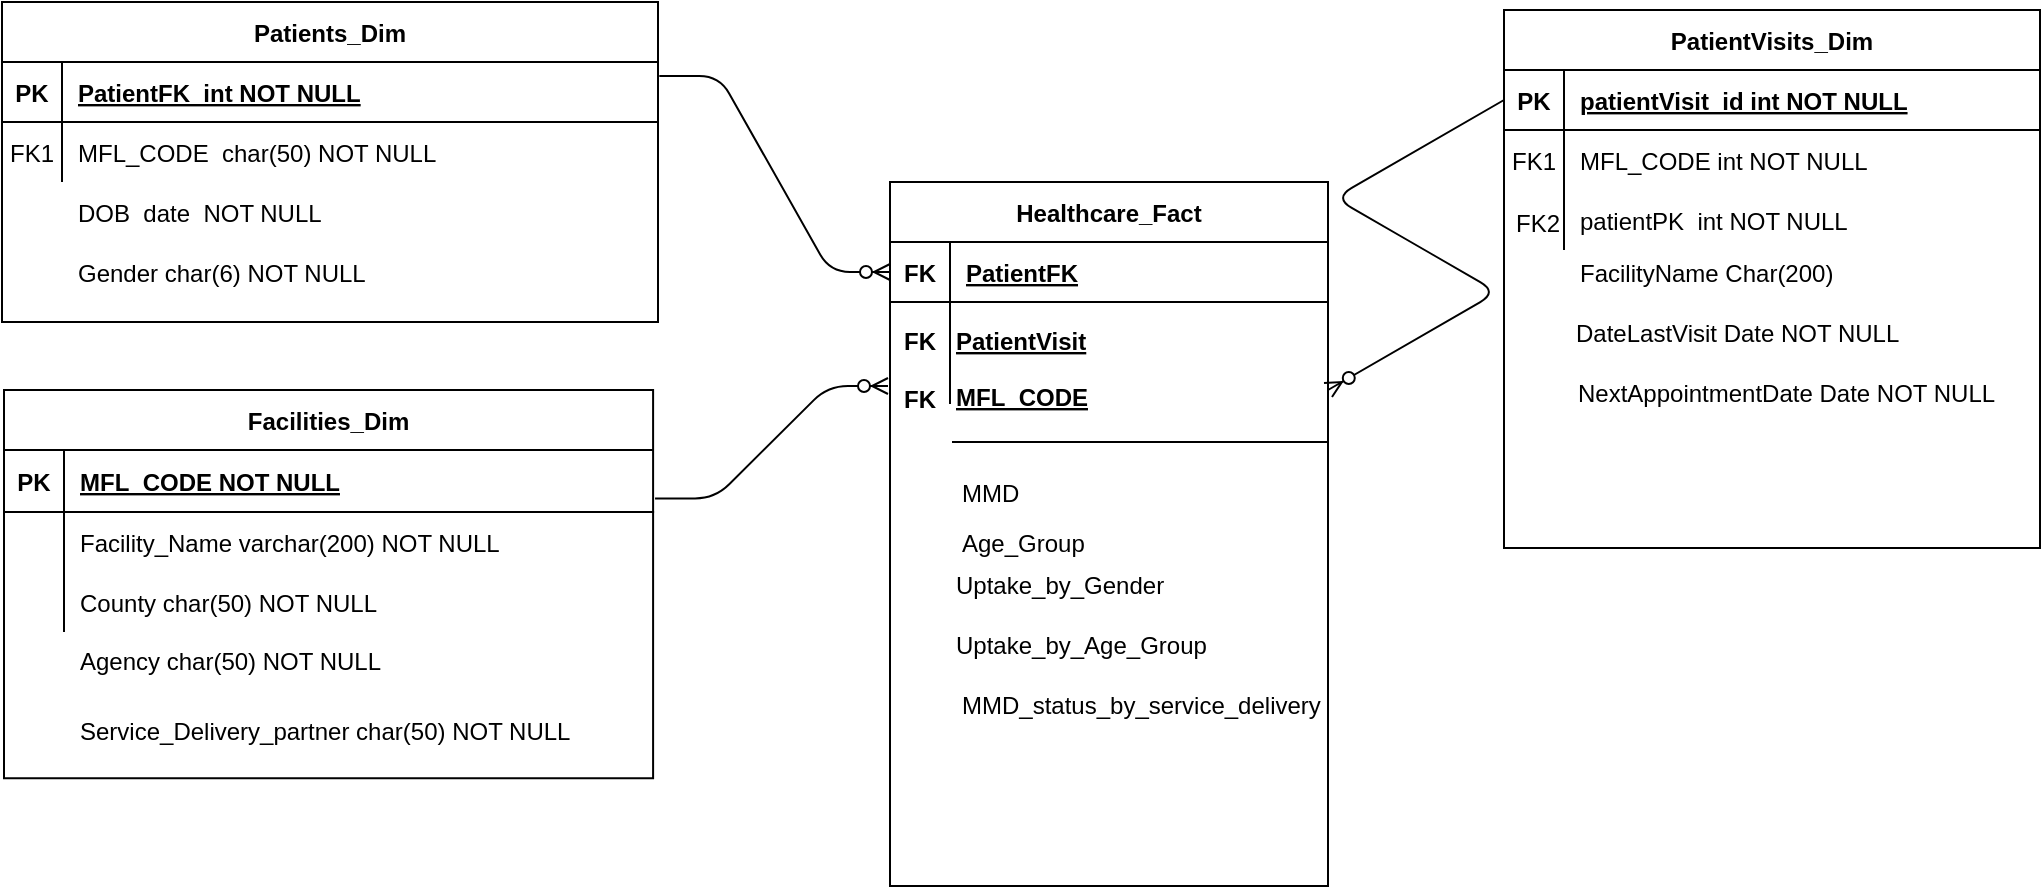 <mxfile version="14.9.8" type="github">
  <diagram id="R2lEEEUBdFMjLlhIrx00" name="Page-1">
    <mxGraphModel dx="1038" dy="547" grid="0" gridSize="10" guides="1" tooltips="1" connect="1" arrows="1" fold="1" page="1" pageScale="1" pageWidth="850" pageHeight="1100" math="0" shadow="0" extFonts="Permanent Marker^https://fonts.googleapis.com/css?family=Permanent+Marker">
      <root>
        <mxCell id="0" />
        <mxCell id="1" parent="0" />
        <mxCell id="C-vyLk0tnHw3VtMMgP7b-2" value="Facilities_Dim" style="shape=table;startSize=30;container=1;collapsible=1;childLayout=tableLayout;fixedRows=1;rowLines=0;fontStyle=1;align=center;resizeLast=1;" parent="1" vertex="1">
          <mxGeometry x="15" y="224" width="324.55" height="194.15" as="geometry" />
        </mxCell>
        <mxCell id="C-vyLk0tnHw3VtMMgP7b-3" value="" style="shape=partialRectangle;collapsible=0;dropTarget=0;pointerEvents=0;fillColor=none;points=[[0,0.5],[1,0.5]];portConstraint=eastwest;top=0;left=0;right=0;bottom=1;" parent="C-vyLk0tnHw3VtMMgP7b-2" vertex="1">
          <mxGeometry y="30" width="324.55" height="31" as="geometry" />
        </mxCell>
        <mxCell id="C-vyLk0tnHw3VtMMgP7b-4" value="PK" style="shape=partialRectangle;overflow=hidden;connectable=0;fillColor=none;top=0;left=0;bottom=0;right=0;fontStyle=1;" parent="C-vyLk0tnHw3VtMMgP7b-3" vertex="1">
          <mxGeometry width="30" height="31" as="geometry" />
        </mxCell>
        <mxCell id="C-vyLk0tnHw3VtMMgP7b-5" value="MFL_CODE NOT NULL " style="shape=partialRectangle;overflow=hidden;connectable=0;fillColor=none;top=0;left=0;bottom=0;right=0;align=left;spacingLeft=6;fontStyle=5;" parent="C-vyLk0tnHw3VtMMgP7b-3" vertex="1">
          <mxGeometry x="30" width="294.55" height="31" as="geometry" />
        </mxCell>
        <mxCell id="C-vyLk0tnHw3VtMMgP7b-6" value="" style="shape=partialRectangle;collapsible=0;dropTarget=0;pointerEvents=0;fillColor=none;points=[[0,0.5],[1,0.5]];portConstraint=eastwest;top=0;left=0;right=0;bottom=0;" parent="C-vyLk0tnHw3VtMMgP7b-2" vertex="1">
          <mxGeometry y="61" width="324.55" height="30" as="geometry" />
        </mxCell>
        <mxCell id="C-vyLk0tnHw3VtMMgP7b-7" value="" style="shape=partialRectangle;overflow=hidden;connectable=0;fillColor=none;top=0;left=0;bottom=0;right=0;" parent="C-vyLk0tnHw3VtMMgP7b-6" vertex="1">
          <mxGeometry width="30" height="30" as="geometry" />
        </mxCell>
        <mxCell id="C-vyLk0tnHw3VtMMgP7b-8" value="Facility_Name varchar(200) NOT NULL" style="shape=partialRectangle;overflow=hidden;connectable=0;fillColor=none;top=0;left=0;bottom=0;right=0;align=left;spacingLeft=6;" parent="C-vyLk0tnHw3VtMMgP7b-6" vertex="1">
          <mxGeometry x="30" width="294.55" height="30" as="geometry" />
        </mxCell>
        <mxCell id="C-vyLk0tnHw3VtMMgP7b-9" value="" style="shape=partialRectangle;collapsible=0;dropTarget=0;pointerEvents=0;fillColor=none;points=[[0,0.5],[1,0.5]];portConstraint=eastwest;top=0;left=0;right=0;bottom=0;" parent="C-vyLk0tnHw3VtMMgP7b-2" vertex="1">
          <mxGeometry y="91" width="324.55" height="30" as="geometry" />
        </mxCell>
        <mxCell id="C-vyLk0tnHw3VtMMgP7b-10" value="" style="shape=partialRectangle;overflow=hidden;connectable=0;fillColor=none;top=0;left=0;bottom=0;right=0;" parent="C-vyLk0tnHw3VtMMgP7b-9" vertex="1">
          <mxGeometry width="30" height="30" as="geometry" />
        </mxCell>
        <mxCell id="C-vyLk0tnHw3VtMMgP7b-11" value="County char(50) NOT NULL" style="shape=partialRectangle;overflow=hidden;connectable=0;fillColor=none;top=0;left=0;bottom=0;right=0;align=left;spacingLeft=6;" parent="C-vyLk0tnHw3VtMMgP7b-9" vertex="1">
          <mxGeometry x="30" width="294.55" height="30" as="geometry" />
        </mxCell>
        <mxCell id="C-vyLk0tnHw3VtMMgP7b-13" value="PatientVisits_Dim" style="shape=table;startSize=30;container=1;collapsible=1;childLayout=tableLayout;fixedRows=1;rowLines=0;fontStyle=1;align=center;resizeLast=1;" parent="1" vertex="1">
          <mxGeometry x="765" y="34" width="268" height="269" as="geometry" />
        </mxCell>
        <mxCell id="C-vyLk0tnHw3VtMMgP7b-14" value="" style="shape=partialRectangle;collapsible=0;dropTarget=0;pointerEvents=0;fillColor=none;points=[[0,0.5],[1,0.5]];portConstraint=eastwest;top=0;left=0;right=0;bottom=1;" parent="C-vyLk0tnHw3VtMMgP7b-13" vertex="1">
          <mxGeometry y="30" width="268" height="30" as="geometry" />
        </mxCell>
        <mxCell id="C-vyLk0tnHw3VtMMgP7b-15" value="PK" style="shape=partialRectangle;overflow=hidden;connectable=0;fillColor=none;top=0;left=0;bottom=0;right=0;fontStyle=1;" parent="C-vyLk0tnHw3VtMMgP7b-14" vertex="1">
          <mxGeometry width="30" height="30" as="geometry" />
        </mxCell>
        <mxCell id="C-vyLk0tnHw3VtMMgP7b-16" value="patientVisit_id int NOT NULL " style="shape=partialRectangle;overflow=hidden;connectable=0;fillColor=none;top=0;left=0;bottom=0;right=0;align=left;spacingLeft=6;fontStyle=5;" parent="C-vyLk0tnHw3VtMMgP7b-14" vertex="1">
          <mxGeometry x="30" width="238" height="30" as="geometry" />
        </mxCell>
        <mxCell id="C-vyLk0tnHw3VtMMgP7b-17" value="" style="shape=partialRectangle;collapsible=0;dropTarget=0;pointerEvents=0;fillColor=none;points=[[0,0.5],[1,0.5]];portConstraint=eastwest;top=0;left=0;right=0;bottom=0;" parent="C-vyLk0tnHw3VtMMgP7b-13" vertex="1">
          <mxGeometry y="60" width="268" height="30" as="geometry" />
        </mxCell>
        <mxCell id="C-vyLk0tnHw3VtMMgP7b-18" value="FK1" style="shape=partialRectangle;overflow=hidden;connectable=0;fillColor=none;top=0;left=0;bottom=0;right=0;" parent="C-vyLk0tnHw3VtMMgP7b-17" vertex="1">
          <mxGeometry width="30" height="30" as="geometry" />
        </mxCell>
        <mxCell id="C-vyLk0tnHw3VtMMgP7b-19" value="MFL_CODE int NOT NULL" style="shape=partialRectangle;overflow=hidden;connectable=0;fillColor=none;top=0;left=0;bottom=0;right=0;align=left;spacingLeft=6;" parent="C-vyLk0tnHw3VtMMgP7b-17" vertex="1">
          <mxGeometry x="30" width="238" height="30" as="geometry" />
        </mxCell>
        <mxCell id="C-vyLk0tnHw3VtMMgP7b-20" value="" style="shape=partialRectangle;collapsible=0;dropTarget=0;pointerEvents=0;fillColor=none;points=[[0,0.5],[1,0.5]];portConstraint=eastwest;top=0;left=0;right=0;bottom=0;" parent="C-vyLk0tnHw3VtMMgP7b-13" vertex="1">
          <mxGeometry y="90" width="268" height="30" as="geometry" />
        </mxCell>
        <mxCell id="C-vyLk0tnHw3VtMMgP7b-21" value="" style="shape=partialRectangle;overflow=hidden;connectable=0;fillColor=none;top=0;left=0;bottom=0;right=0;" parent="C-vyLk0tnHw3VtMMgP7b-20" vertex="1">
          <mxGeometry width="30" height="30" as="geometry" />
        </mxCell>
        <mxCell id="C-vyLk0tnHw3VtMMgP7b-22" value="patientPK  int NOT NULL" style="shape=partialRectangle;overflow=hidden;connectable=0;fillColor=none;top=0;left=0;bottom=0;right=0;align=left;spacingLeft=6;" parent="C-vyLk0tnHw3VtMMgP7b-20" vertex="1">
          <mxGeometry x="30" width="238" height="30" as="geometry" />
        </mxCell>
        <mxCell id="C-vyLk0tnHw3VtMMgP7b-23" value="Patients_Dim" style="shape=table;startSize=30;container=1;collapsible=1;childLayout=tableLayout;fixedRows=1;rowLines=0;fontStyle=1;align=center;resizeLast=1;" parent="1" vertex="1">
          <mxGeometry x="14" y="30" width="328" height="160" as="geometry" />
        </mxCell>
        <mxCell id="C-vyLk0tnHw3VtMMgP7b-24" value="" style="shape=partialRectangle;collapsible=0;dropTarget=0;pointerEvents=0;fillColor=none;points=[[0,0.5],[1,0.5]];portConstraint=eastwest;top=0;left=0;right=0;bottom=1;" parent="C-vyLk0tnHw3VtMMgP7b-23" vertex="1">
          <mxGeometry y="30" width="328" height="30" as="geometry" />
        </mxCell>
        <mxCell id="C-vyLk0tnHw3VtMMgP7b-25" value="PK" style="shape=partialRectangle;overflow=hidden;connectable=0;fillColor=none;top=0;left=0;bottom=0;right=0;fontStyle=1;" parent="C-vyLk0tnHw3VtMMgP7b-24" vertex="1">
          <mxGeometry width="30" height="30" as="geometry" />
        </mxCell>
        <mxCell id="C-vyLk0tnHw3VtMMgP7b-26" value="PatientFK  int NOT NULL" style="shape=partialRectangle;overflow=hidden;connectable=0;fillColor=none;top=0;left=0;bottom=0;right=0;align=left;spacingLeft=6;fontStyle=5;" parent="C-vyLk0tnHw3VtMMgP7b-24" vertex="1">
          <mxGeometry x="30" width="298" height="30" as="geometry" />
        </mxCell>
        <mxCell id="C-vyLk0tnHw3VtMMgP7b-27" value="" style="shape=partialRectangle;collapsible=0;dropTarget=0;pointerEvents=0;fillColor=none;points=[[0,0.5],[1,0.5]];portConstraint=eastwest;top=0;left=0;right=0;bottom=0;" parent="C-vyLk0tnHw3VtMMgP7b-23" vertex="1">
          <mxGeometry y="60" width="328" height="30" as="geometry" />
        </mxCell>
        <mxCell id="C-vyLk0tnHw3VtMMgP7b-28" value="" style="shape=partialRectangle;overflow=hidden;connectable=0;fillColor=none;top=0;left=0;bottom=0;right=0;" parent="C-vyLk0tnHw3VtMMgP7b-27" vertex="1">
          <mxGeometry width="30" height="30" as="geometry" />
        </mxCell>
        <mxCell id="C-vyLk0tnHw3VtMMgP7b-29" value="MFL_CODE  char(50) NOT NULL" style="shape=partialRectangle;overflow=hidden;connectable=0;fillColor=none;top=0;left=0;bottom=0;right=0;align=left;spacingLeft=6;" parent="C-vyLk0tnHw3VtMMgP7b-27" vertex="1">
          <mxGeometry x="30" width="298" height="30" as="geometry" />
        </mxCell>
        <mxCell id="t8W3bs2W_5nRoJJUvzx5-1" value="DOB  date  NOT NULL" style="shape=partialRectangle;overflow=hidden;connectable=0;fillColor=none;top=0;left=0;bottom=0;right=0;align=left;spacingLeft=6;" vertex="1" parent="1">
          <mxGeometry x="44" y="120" width="220" height="30" as="geometry" />
        </mxCell>
        <mxCell id="t8W3bs2W_5nRoJJUvzx5-2" value="Gender char(6) NOT NULL" style="shape=partialRectangle;overflow=hidden;connectable=0;fillColor=none;top=0;left=0;bottom=0;right=0;align=left;spacingLeft=6;" vertex="1" parent="1">
          <mxGeometry x="44" y="150" width="220" height="30" as="geometry" />
        </mxCell>
        <mxCell id="t8W3bs2W_5nRoJJUvzx5-3" value="FK1" style="shape=partialRectangle;overflow=hidden;connectable=0;fillColor=none;top=0;left=0;bottom=0;right=0;" vertex="1" parent="1">
          <mxGeometry x="14" y="90" width="30" height="30" as="geometry" />
        </mxCell>
        <mxCell id="t8W3bs2W_5nRoJJUvzx5-4" value="Agency char(50) NOT NULL" style="shape=partialRectangle;overflow=hidden;connectable=0;fillColor=none;top=0;left=0;bottom=0;right=0;align=left;spacingLeft=6;" vertex="1" parent="1">
          <mxGeometry x="45" y="344" width="220" height="30" as="geometry" />
        </mxCell>
        <mxCell id="t8W3bs2W_5nRoJJUvzx5-5" value="Service_Delivery_partner char(50) NOT NULL" style="shape=partialRectangle;overflow=hidden;connectable=0;fillColor=none;top=0;left=0;bottom=0;right=0;align=left;spacingLeft=6;" vertex="1" parent="1">
          <mxGeometry x="45" y="379" width="266" height="30" as="geometry" />
        </mxCell>
        <mxCell id="t8W3bs2W_5nRoJJUvzx5-6" value="FacilityName Char(200)" style="shape=partialRectangle;overflow=hidden;connectable=0;fillColor=none;top=0;left=0;bottom=0;right=0;align=left;spacingLeft=6;" vertex="1" parent="1">
          <mxGeometry x="795" y="150" width="220" height="30" as="geometry" />
        </mxCell>
        <mxCell id="t8W3bs2W_5nRoJJUvzx5-7" value="DateLastVisit Date NOT NULL" style="shape=partialRectangle;overflow=hidden;connectable=0;fillColor=none;top=0;left=0;bottom=0;right=0;align=left;spacingLeft=6;" vertex="1" parent="1">
          <mxGeometry x="793" y="180" width="220" height="30" as="geometry" />
        </mxCell>
        <mxCell id="t8W3bs2W_5nRoJJUvzx5-8" value="NextAppointmentDate Date NOT NULL" style="shape=partialRectangle;overflow=hidden;connectable=0;fillColor=none;top=0;left=0;bottom=0;right=0;align=left;spacingLeft=6;" vertex="1" parent="1">
          <mxGeometry x="794" y="210" width="221" height="30" as="geometry" />
        </mxCell>
        <mxCell id="t8W3bs2W_5nRoJJUvzx5-9" value="FK2" style="shape=partialRectangle;overflow=hidden;connectable=0;fillColor=none;top=0;left=0;bottom=0;right=0;" vertex="1" parent="1">
          <mxGeometry x="767" y="125" width="30" height="30" as="geometry" />
        </mxCell>
        <mxCell id="t8W3bs2W_5nRoJJUvzx5-10" value="Healthcare_Fact" style="shape=table;startSize=30;container=1;collapsible=1;childLayout=tableLayout;fixedRows=1;rowLines=0;fontStyle=1;align=center;resizeLast=1;" vertex="1" parent="1">
          <mxGeometry x="458" y="120" width="219" height="352" as="geometry" />
        </mxCell>
        <mxCell id="t8W3bs2W_5nRoJJUvzx5-11" value="" style="shape=partialRectangle;collapsible=0;dropTarget=0;pointerEvents=0;fillColor=none;points=[[0,0.5],[1,0.5]];portConstraint=eastwest;top=0;left=0;right=0;bottom=1;" vertex="1" parent="t8W3bs2W_5nRoJJUvzx5-10">
          <mxGeometry y="30" width="219" height="30" as="geometry" />
        </mxCell>
        <mxCell id="t8W3bs2W_5nRoJJUvzx5-12" value="FK" style="shape=partialRectangle;overflow=hidden;connectable=0;fillColor=none;top=0;left=0;bottom=0;right=0;fontStyle=1;" vertex="1" parent="t8W3bs2W_5nRoJJUvzx5-11">
          <mxGeometry width="30" height="30" as="geometry" />
        </mxCell>
        <mxCell id="t8W3bs2W_5nRoJJUvzx5-13" value="PatientFK" style="shape=partialRectangle;overflow=hidden;connectable=0;fillColor=none;top=0;left=0;bottom=0;right=0;align=left;spacingLeft=6;fontStyle=5;" vertex="1" parent="t8W3bs2W_5nRoJJUvzx5-11">
          <mxGeometry x="30" width="189" height="30" as="geometry" />
        </mxCell>
        <mxCell id="t8W3bs2W_5nRoJJUvzx5-14" value="" style="shape=partialRectangle;collapsible=0;dropTarget=0;pointerEvents=0;fillColor=none;points=[[0,0.5],[1,0.5]];portConstraint=eastwest;top=0;left=0;right=0;bottom=0;" vertex="1" parent="t8W3bs2W_5nRoJJUvzx5-10">
          <mxGeometry y="60" width="219" height="31" as="geometry" />
        </mxCell>
        <mxCell id="t8W3bs2W_5nRoJJUvzx5-15" value="" style="shape=partialRectangle;overflow=hidden;connectable=0;fillColor=none;top=0;left=0;bottom=0;right=0;" vertex="1" parent="t8W3bs2W_5nRoJJUvzx5-14">
          <mxGeometry width="30" height="31" as="geometry" />
        </mxCell>
        <mxCell id="t8W3bs2W_5nRoJJUvzx5-16" value="" style="shape=partialRectangle;overflow=hidden;connectable=0;fillColor=none;top=0;left=0;bottom=0;right=0;align=left;spacingLeft=6;" vertex="1" parent="t8W3bs2W_5nRoJJUvzx5-14">
          <mxGeometry x="30" width="189" height="31" as="geometry" />
        </mxCell>
        <mxCell id="t8W3bs2W_5nRoJJUvzx5-17" value="" style="shape=partialRectangle;collapsible=0;dropTarget=0;pointerEvents=0;fillColor=none;points=[[0,0.5],[1,0.5]];portConstraint=eastwest;top=0;left=0;right=0;bottom=0;" vertex="1" parent="t8W3bs2W_5nRoJJUvzx5-10">
          <mxGeometry y="91" width="219" height="20" as="geometry" />
        </mxCell>
        <mxCell id="t8W3bs2W_5nRoJJUvzx5-18" value="" style="shape=partialRectangle;overflow=hidden;connectable=0;fillColor=none;top=0;left=0;bottom=0;right=0;" vertex="1" parent="t8W3bs2W_5nRoJJUvzx5-17">
          <mxGeometry width="30" height="20" as="geometry" />
        </mxCell>
        <mxCell id="t8W3bs2W_5nRoJJUvzx5-19" value="" style="shape=partialRectangle;overflow=hidden;connectable=0;fillColor=none;top=0;left=0;bottom=0;right=0;align=left;spacingLeft=6;" vertex="1" parent="t8W3bs2W_5nRoJJUvzx5-17">
          <mxGeometry x="30" width="189" height="20" as="geometry" />
        </mxCell>
        <mxCell id="t8W3bs2W_5nRoJJUvzx5-20" value="PatientVisit" style="shape=partialRectangle;overflow=hidden;connectable=0;fillColor=none;top=0;left=0;bottom=0;right=0;align=left;spacingLeft=6;fontStyle=5;" vertex="1" parent="1">
          <mxGeometry x="483" y="184" width="294.55" height="30" as="geometry" />
        </mxCell>
        <mxCell id="t8W3bs2W_5nRoJJUvzx5-21" value="FK" style="shape=partialRectangle;overflow=hidden;connectable=0;fillColor=none;top=0;left=0;bottom=0;right=0;fontStyle=1;" vertex="1" parent="1">
          <mxGeometry x="458" y="184" width="30" height="30" as="geometry" />
        </mxCell>
        <mxCell id="t8W3bs2W_5nRoJJUvzx5-22" value="MFL_CODE" style="shape=partialRectangle;overflow=hidden;connectable=0;fillColor=none;top=0;left=0;bottom=0;right=0;align=left;spacingLeft=6;fontStyle=5;" vertex="1" parent="1">
          <mxGeometry x="483" y="212" width="294.55" height="30" as="geometry" />
        </mxCell>
        <mxCell id="t8W3bs2W_5nRoJJUvzx5-23" value="FK" style="shape=partialRectangle;overflow=hidden;connectable=0;fillColor=none;top=0;left=0;bottom=0;right=0;fontStyle=1;" vertex="1" parent="1">
          <mxGeometry x="458" y="212" width="30" height="32" as="geometry" />
        </mxCell>
        <mxCell id="t8W3bs2W_5nRoJJUvzx5-27" value="" style="endArrow=none;html=1;" edge="1" parent="1">
          <mxGeometry width="50" height="50" relative="1" as="geometry">
            <mxPoint x="489" y="250" as="sourcePoint" />
            <mxPoint x="677" y="250" as="targetPoint" />
          </mxGeometry>
        </mxCell>
        <mxCell id="t8W3bs2W_5nRoJJUvzx5-28" value="MMD" style="shape=partialRectangle;overflow=hidden;connectable=0;fillColor=none;top=0;left=0;bottom=0;right=0;align=left;spacingLeft=6;" vertex="1" parent="1">
          <mxGeometry x="486" y="260" width="220" height="30" as="geometry" />
        </mxCell>
        <mxCell id="t8W3bs2W_5nRoJJUvzx5-29" value="Age_Group" style="shape=partialRectangle;overflow=hidden;connectable=0;fillColor=none;top=0;left=0;bottom=0;right=0;align=left;spacingLeft=6;" vertex="1" parent="1">
          <mxGeometry x="486" y="285" width="220" height="30" as="geometry" />
        </mxCell>
        <mxCell id="t8W3bs2W_5nRoJJUvzx5-30" value="Uptake_by_Gender" style="shape=partialRectangle;overflow=hidden;connectable=0;fillColor=none;top=0;left=0;bottom=0;right=0;align=left;spacingLeft=6;" vertex="1" parent="1">
          <mxGeometry x="483" y="306.07" width="220" height="30" as="geometry" />
        </mxCell>
        <mxCell id="t8W3bs2W_5nRoJJUvzx5-31" value="Uptake_by_Age_Group" style="shape=partialRectangle;overflow=hidden;connectable=0;fillColor=none;top=0;left=0;bottom=0;right=0;align=left;spacingLeft=6;" vertex="1" parent="1">
          <mxGeometry x="483" y="336.07" width="220" height="30" as="geometry" />
        </mxCell>
        <mxCell id="t8W3bs2W_5nRoJJUvzx5-32" value="MMD_status_by_service_delivery" style="shape=partialRectangle;overflow=hidden;connectable=0;fillColor=none;top=0;left=0;bottom=0;right=0;align=left;spacingLeft=6;" vertex="1" parent="1">
          <mxGeometry x="486" y="366.07" width="220" height="30" as="geometry" />
        </mxCell>
        <mxCell id="t8W3bs2W_5nRoJJUvzx5-33" value="" style="edgeStyle=entityRelationEdgeStyle;fontSize=12;html=1;endArrow=ERzeroToMany;endFill=1;exitX=1.002;exitY=0.233;exitDx=0;exitDy=0;exitPerimeter=0;entryX=0;entryY=0.5;entryDx=0;entryDy=0;" edge="1" parent="1" source="C-vyLk0tnHw3VtMMgP7b-24" target="t8W3bs2W_5nRoJJUvzx5-11">
          <mxGeometry width="100" height="100" relative="1" as="geometry">
            <mxPoint x="356" y="249" as="sourcePoint" />
            <mxPoint x="456" y="149" as="targetPoint" />
          </mxGeometry>
        </mxCell>
        <mxCell id="t8W3bs2W_5nRoJJUvzx5-34" value="" style="edgeStyle=entityRelationEdgeStyle;fontSize=12;html=1;endArrow=ERzeroToMany;endFill=1;exitX=1.003;exitY=0.781;exitDx=0;exitDy=0;exitPerimeter=0;" edge="1" parent="1" source="C-vyLk0tnHw3VtMMgP7b-3">
          <mxGeometry width="100" height="100" relative="1" as="geometry">
            <mxPoint x="367" y="376" as="sourcePoint" />
            <mxPoint x="457" y="222" as="targetPoint" />
          </mxGeometry>
        </mxCell>
        <mxCell id="t8W3bs2W_5nRoJJUvzx5-35" value="" style="edgeStyle=isometricEdgeStyle;fontSize=12;html=1;endArrow=ERzeroToMany;endFill=1;exitX=0;exitY=0.5;exitDx=0;exitDy=0;" edge="1" parent="1" source="C-vyLk0tnHw3VtMMgP7b-14">
          <mxGeometry width="100" height="100" relative="1" as="geometry">
            <mxPoint x="755" y="146" as="sourcePoint" />
            <mxPoint x="677" y="224" as="targetPoint" />
          </mxGeometry>
        </mxCell>
      </root>
    </mxGraphModel>
  </diagram>
</mxfile>
